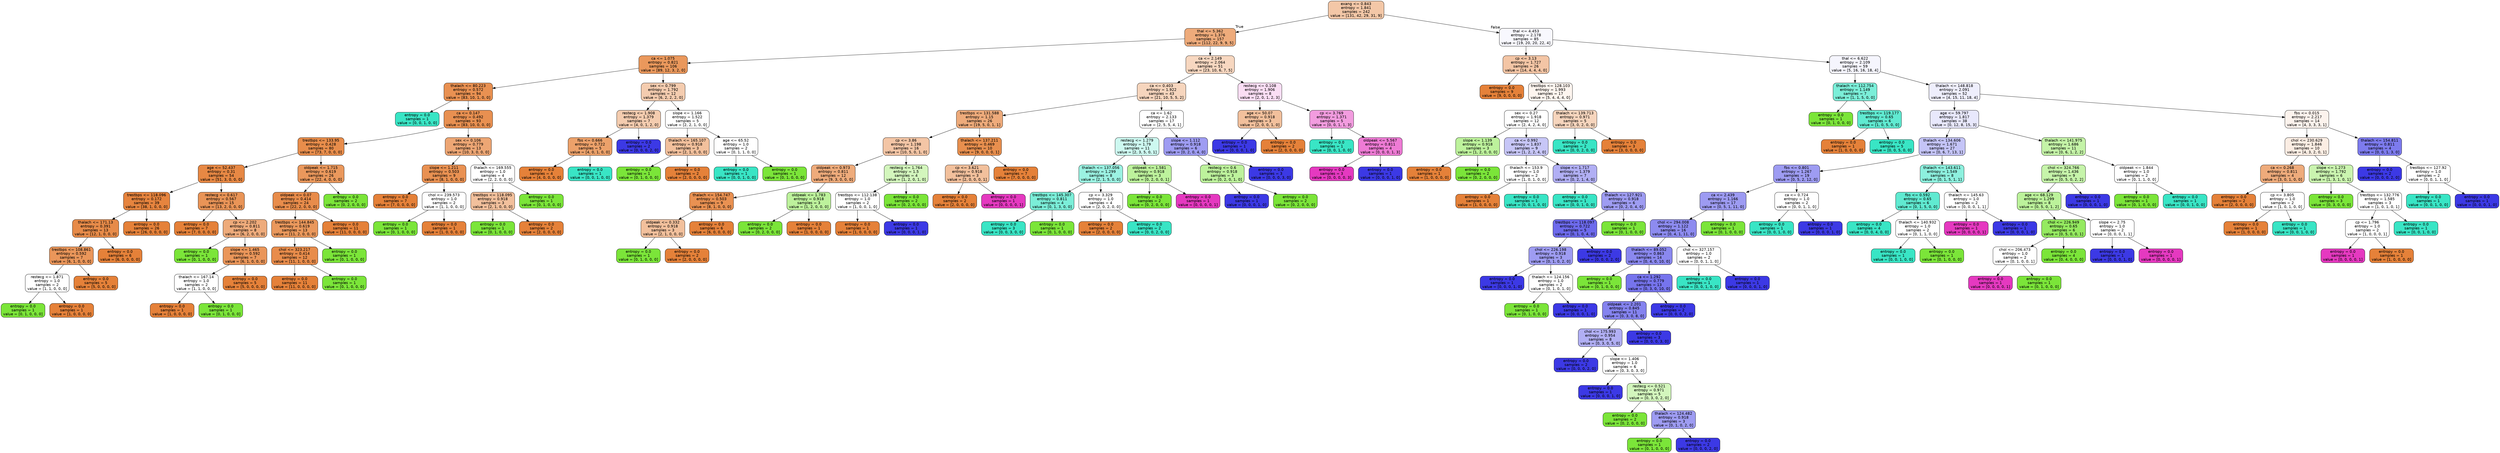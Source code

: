 digraph Tree {
node [shape=box, style="filled, rounded", color="black", fontname=helvetica] ;
edge [fontname=helvetica] ;
0 [label="exang <= 0.843\nentropy = 1.841\nsamples = 242\nvalue = [131, 42, 29, 31, 9]", fillcolor="#e5813971"] ;
1 [label="thal <= 5.362\nentropy = 1.376\nsamples = 157\nvalue = [112, 22, 9, 9, 5]", fillcolor="#e58139aa"] ;
0 -> 1 [labeldistance=2.5, labelangle=45, headlabel="True"] ;
2 [label="ca <= 1.075\nentropy = 0.821\nsamples = 106\nvalue = [89, 12, 3, 2, 0]", fillcolor="#e58139d1"] ;
1 -> 2 ;
3 [label="thalach <= 80.223\nentropy = 0.572\nsamples = 94\nvalue = [83, 10, 1, 0, 0]", fillcolor="#e58139de"] ;
2 -> 3 ;
4 [label="entropy = 0.0\nsamples = 1\nvalue = [0, 0, 1, 0, 0]", fillcolor="#39e5c5ff"] ;
3 -> 4 ;
5 [label="ca <= 0.147\nentropy = 0.492\nsamples = 93\nvalue = [83, 10, 0, 0, 0]", fillcolor="#e58139e0"] ;
3 -> 5 ;
6 [label="trestbps <= 133.95\nentropy = 0.428\nsamples = 80\nvalue = [73, 7, 0, 0, 0]", fillcolor="#e58139e7"] ;
5 -> 6 ;
7 [label="age <= 52.437\nentropy = 0.31\nsamples = 54\nvalue = [51, 3, 0, 0, 0]", fillcolor="#e58139f0"] ;
6 -> 7 ;
8 [label="trestbps <= 118.096\nentropy = 0.172\nsamples = 39\nvalue = [38, 1, 0, 0, 0]", fillcolor="#e58139f8"] ;
7 -> 8 ;
9 [label="thalach <= 171.13\nentropy = 0.391\nsamples = 13\nvalue = [12, 1, 0, 0, 0]", fillcolor="#e58139ea"] ;
8 -> 9 ;
10 [label="trestbps <= 108.861\nentropy = 0.592\nsamples = 7\nvalue = [6, 1, 0, 0, 0]", fillcolor="#e58139d4"] ;
9 -> 10 ;
11 [label="restecg <= 1.871\nentropy = 1.0\nsamples = 2\nvalue = [1, 1, 0, 0, 0]", fillcolor="#e5813900"] ;
10 -> 11 ;
12 [label="entropy = 0.0\nsamples = 1\nvalue = [0, 1, 0, 0, 0]", fillcolor="#7be539ff"] ;
11 -> 12 ;
13 [label="entropy = 0.0\nsamples = 1\nvalue = [1, 0, 0, 0, 0]", fillcolor="#e58139ff"] ;
11 -> 13 ;
14 [label="entropy = 0.0\nsamples = 5\nvalue = [5, 0, 0, 0, 0]", fillcolor="#e58139ff"] ;
10 -> 14 ;
15 [label="entropy = 0.0\nsamples = 6\nvalue = [6, 0, 0, 0, 0]", fillcolor="#e58139ff"] ;
9 -> 15 ;
16 [label="entropy = 0.0\nsamples = 26\nvalue = [26, 0, 0, 0, 0]", fillcolor="#e58139ff"] ;
8 -> 16 ;
17 [label="restecg <= 0.617\nentropy = 0.567\nsamples = 15\nvalue = [13, 2, 0, 0, 0]", fillcolor="#e58139d8"] ;
7 -> 17 ;
18 [label="entropy = 0.0\nsamples = 7\nvalue = [7, 0, 0, 0, 0]", fillcolor="#e58139ff"] ;
17 -> 18 ;
19 [label="cp <= 2.202\nentropy = 0.811\nsamples = 8\nvalue = [6, 2, 0, 0, 0]", fillcolor="#e58139aa"] ;
17 -> 19 ;
20 [label="entropy = 0.0\nsamples = 1\nvalue = [0, 1, 0, 0, 0]", fillcolor="#7be539ff"] ;
19 -> 20 ;
21 [label="slope <= 1.465\nentropy = 0.592\nsamples = 7\nvalue = [6, 1, 0, 0, 0]", fillcolor="#e58139d4"] ;
19 -> 21 ;
22 [label="thalach <= 167.14\nentropy = 1.0\nsamples = 2\nvalue = [1, 1, 0, 0, 0]", fillcolor="#e5813900"] ;
21 -> 22 ;
23 [label="entropy = 0.0\nsamples = 1\nvalue = [1, 0, 0, 0, 0]", fillcolor="#e58139ff"] ;
22 -> 23 ;
24 [label="entropy = 0.0\nsamples = 1\nvalue = [0, 1, 0, 0, 0]", fillcolor="#7be539ff"] ;
22 -> 24 ;
25 [label="entropy = 0.0\nsamples = 5\nvalue = [5, 0, 0, 0, 0]", fillcolor="#e58139ff"] ;
21 -> 25 ;
26 [label="oldpeak <= 1.715\nentropy = 0.619\nsamples = 26\nvalue = [22, 4, 0, 0, 0]", fillcolor="#e58139d1"] ;
6 -> 26 ;
27 [label="oldpeak <= 0.07\nentropy = 0.414\nsamples = 24\nvalue = [22, 2, 0, 0, 0]", fillcolor="#e58139e8"] ;
26 -> 27 ;
28 [label="trestbps <= 144.845\nentropy = 0.619\nsamples = 13\nvalue = [11, 2, 0, 0, 0]", fillcolor="#e58139d1"] ;
27 -> 28 ;
29 [label="chol <= 323.217\nentropy = 0.414\nsamples = 12\nvalue = [11, 1, 0, 0, 0]", fillcolor="#e58139e8"] ;
28 -> 29 ;
30 [label="entropy = 0.0\nsamples = 11\nvalue = [11, 0, 0, 0, 0]", fillcolor="#e58139ff"] ;
29 -> 30 ;
31 [label="entropy = 0.0\nsamples = 1\nvalue = [0, 1, 0, 0, 0]", fillcolor="#7be539ff"] ;
29 -> 31 ;
32 [label="entropy = 0.0\nsamples = 1\nvalue = [0, 1, 0, 0, 0]", fillcolor="#7be539ff"] ;
28 -> 32 ;
33 [label="entropy = 0.0\nsamples = 11\nvalue = [11, 0, 0, 0, 0]", fillcolor="#e58139ff"] ;
27 -> 33 ;
34 [label="entropy = 0.0\nsamples = 2\nvalue = [0, 2, 0, 0, 0]", fillcolor="#7be539ff"] ;
26 -> 34 ;
35 [label="sex <= 0.106\nentropy = 0.779\nsamples = 13\nvalue = [10, 3, 0, 0, 0]", fillcolor="#e58139b3"] ;
5 -> 35 ;
36 [label="slope <= 1.211\nentropy = 0.503\nsamples = 9\nvalue = [8, 1, 0, 0, 0]", fillcolor="#e58139df"] ;
35 -> 36 ;
37 [label="entropy = 0.0\nsamples = 7\nvalue = [7, 0, 0, 0, 0]", fillcolor="#e58139ff"] ;
36 -> 37 ;
38 [label="chol <= 239.573\nentropy = 1.0\nsamples = 2\nvalue = [1, 1, 0, 0, 0]", fillcolor="#e5813900"] ;
36 -> 38 ;
39 [label="entropy = 0.0\nsamples = 1\nvalue = [0, 1, 0, 0, 0]", fillcolor="#7be539ff"] ;
38 -> 39 ;
40 [label="entropy = 0.0\nsamples = 1\nvalue = [1, 0, 0, 0, 0]", fillcolor="#e58139ff"] ;
38 -> 40 ;
41 [label="thalach <= 169.555\nentropy = 1.0\nsamples = 4\nvalue = [2, 2, 0, 0, 0]", fillcolor="#e5813900"] ;
35 -> 41 ;
42 [label="trestbps <= 118.095\nentropy = 0.918\nsamples = 3\nvalue = [2, 1, 0, 0, 0]", fillcolor="#e581397f"] ;
41 -> 42 ;
43 [label="entropy = 0.0\nsamples = 1\nvalue = [0, 1, 0, 0, 0]", fillcolor="#7be539ff"] ;
42 -> 43 ;
44 [label="entropy = 0.0\nsamples = 2\nvalue = [2, 0, 0, 0, 0]", fillcolor="#e58139ff"] ;
42 -> 44 ;
45 [label="entropy = 0.0\nsamples = 1\nvalue = [0, 1, 0, 0, 0]", fillcolor="#7be539ff"] ;
41 -> 45 ;
46 [label="sex <= 0.799\nentropy = 1.792\nsamples = 12\nvalue = [6, 2, 2, 2, 0]", fillcolor="#e5813966"] ;
2 -> 46 ;
47 [label="restecg <= 1.908\nentropy = 1.379\nsamples = 7\nvalue = [4, 0, 1, 2, 0]", fillcolor="#e5813966"] ;
46 -> 47 ;
48 [label="fbs <= 0.666\nentropy = 0.722\nsamples = 5\nvalue = [4, 0, 1, 0, 0]", fillcolor="#e58139bf"] ;
47 -> 48 ;
49 [label="entropy = 0.0\nsamples = 4\nvalue = [4, 0, 0, 0, 0]", fillcolor="#e58139ff"] ;
48 -> 49 ;
50 [label="entropy = 0.0\nsamples = 1\nvalue = [0, 0, 1, 0, 0]", fillcolor="#39e5c5ff"] ;
48 -> 50 ;
51 [label="entropy = 0.0\nsamples = 2\nvalue = [0, 0, 0, 2, 0]", fillcolor="#3c39e5ff"] ;
47 -> 51 ;
52 [label="slope <= 1.166\nentropy = 1.522\nsamples = 5\nvalue = [2, 2, 1, 0, 0]", fillcolor="#e5813900"] ;
46 -> 52 ;
53 [label="thalach <= 165.107\nentropy = 0.918\nsamples = 3\nvalue = [2, 1, 0, 0, 0]", fillcolor="#e581397f"] ;
52 -> 53 ;
54 [label="entropy = 0.0\nsamples = 1\nvalue = [0, 1, 0, 0, 0]", fillcolor="#7be539ff"] ;
53 -> 54 ;
55 [label="entropy = 0.0\nsamples = 2\nvalue = [2, 0, 0, 0, 0]", fillcolor="#e58139ff"] ;
53 -> 55 ;
56 [label="age <= 65.52\nentropy = 1.0\nsamples = 2\nvalue = [0, 1, 1, 0, 0]", fillcolor="#7be53900"] ;
52 -> 56 ;
57 [label="entropy = 0.0\nsamples = 1\nvalue = [0, 0, 1, 0, 0]", fillcolor="#39e5c5ff"] ;
56 -> 57 ;
58 [label="entropy = 0.0\nsamples = 1\nvalue = [0, 1, 0, 0, 0]", fillcolor="#7be539ff"] ;
56 -> 58 ;
59 [label="ca <= 2.149\nentropy = 2.064\nsamples = 51\nvalue = [23, 10, 6, 7, 5]", fillcolor="#e5813951"] ;
1 -> 59 ;
60 [label="ca <= 0.403\nentropy = 1.922\nsamples = 43\nvalue = [21, 10, 5, 5, 2]", fillcolor="#e5813955"] ;
59 -> 60 ;
61 [label="trestbps <= 131.588\nentropy = 1.15\nsamples = 26\nvalue = [19, 5, 0, 1, 1]", fillcolor="#e58139aa"] ;
60 -> 61 ;
62 [label="cp <= 3.86\nentropy = 1.198\nsamples = 16\nvalue = [10, 5, 0, 1, 0]", fillcolor="#e5813974"] ;
61 -> 62 ;
63 [label="oldpeak <= 0.973\nentropy = 0.811\nsamples = 12\nvalue = [9, 3, 0, 0, 0]", fillcolor="#e58139aa"] ;
62 -> 63 ;
64 [label="thalach <= 154.747\nentropy = 0.503\nsamples = 9\nvalue = [8, 1, 0, 0, 0]", fillcolor="#e58139df"] ;
63 -> 64 ;
65 [label="oldpeak <= 0.332\nentropy = 0.918\nsamples = 3\nvalue = [2, 1, 0, 0, 0]", fillcolor="#e581397f"] ;
64 -> 65 ;
66 [label="entropy = 0.0\nsamples = 1\nvalue = [0, 1, 0, 0, 0]", fillcolor="#7be539ff"] ;
65 -> 66 ;
67 [label="entropy = 0.0\nsamples = 2\nvalue = [2, 0, 0, 0, 0]", fillcolor="#e58139ff"] ;
65 -> 67 ;
68 [label="entropy = 0.0\nsamples = 6\nvalue = [6, 0, 0, 0, 0]", fillcolor="#e58139ff"] ;
64 -> 68 ;
69 [label="oldpeak <= 1.783\nentropy = 0.918\nsamples = 3\nvalue = [1, 2, 0, 0, 0]", fillcolor="#7be5397f"] ;
63 -> 69 ;
70 [label="entropy = 0.0\nsamples = 2\nvalue = [0, 2, 0, 0, 0]", fillcolor="#7be539ff"] ;
69 -> 70 ;
71 [label="entropy = 0.0\nsamples = 1\nvalue = [1, 0, 0, 0, 0]", fillcolor="#e58139ff"] ;
69 -> 71 ;
72 [label="restecg <= 1.764\nentropy = 1.5\nsamples = 4\nvalue = [1, 2, 0, 1, 0]", fillcolor="#7be53955"] ;
62 -> 72 ;
73 [label="trestbps <= 112.138\nentropy = 1.0\nsamples = 2\nvalue = [1, 0, 0, 1, 0]", fillcolor="#e5813900"] ;
72 -> 73 ;
74 [label="entropy = 0.0\nsamples = 1\nvalue = [1, 0, 0, 0, 0]", fillcolor="#e58139ff"] ;
73 -> 74 ;
75 [label="entropy = 0.0\nsamples = 1\nvalue = [0, 0, 0, 1, 0]", fillcolor="#3c39e5ff"] ;
73 -> 75 ;
76 [label="entropy = 0.0\nsamples = 2\nvalue = [0, 2, 0, 0, 0]", fillcolor="#7be539ff"] ;
72 -> 76 ;
77 [label="thalach <= 137.211\nentropy = 0.469\nsamples = 10\nvalue = [9, 0, 0, 0, 1]", fillcolor="#e58139e3"] ;
61 -> 77 ;
78 [label="cp <= 3.621\nentropy = 0.918\nsamples = 3\nvalue = [2, 0, 0, 0, 1]", fillcolor="#e581397f"] ;
77 -> 78 ;
79 [label="entropy = 0.0\nsamples = 2\nvalue = [2, 0, 0, 0, 0]", fillcolor="#e58139ff"] ;
78 -> 79 ;
80 [label="entropy = 0.0\nsamples = 1\nvalue = [0, 0, 0, 0, 1]", fillcolor="#e539c0ff"] ;
78 -> 80 ;
81 [label="entropy = 0.0\nsamples = 7\nvalue = [7, 0, 0, 0, 0]", fillcolor="#e58139ff"] ;
77 -> 81 ;
82 [label="ca <= 1.62\nentropy = 2.133\nsamples = 17\nvalue = [2, 5, 5, 4, 1]", fillcolor="#7be53900"] ;
60 -> 82 ;
83 [label="restecg <= 1.279\nentropy = 1.79\nsamples = 11\nvalue = [2, 3, 5, 0, 1]", fillcolor="#39e5c540"] ;
82 -> 83 ;
84 [label="thalach <= 137.056\nentropy = 1.299\nsamples = 8\nvalue = [2, 1, 5, 0, 0]", fillcolor="#39e5c580"] ;
83 -> 84 ;
85 [label="trestbps <= 145.307\nentropy = 0.811\nsamples = 4\nvalue = [0, 1, 3, 0, 0]", fillcolor="#39e5c5aa"] ;
84 -> 85 ;
86 [label="entropy = 0.0\nsamples = 3\nvalue = [0, 0, 3, 0, 0]", fillcolor="#39e5c5ff"] ;
85 -> 86 ;
87 [label="entropy = 0.0\nsamples = 1\nvalue = [0, 1, 0, 0, 0]", fillcolor="#7be539ff"] ;
85 -> 87 ;
88 [label="cp <= 3.329\nentropy = 1.0\nsamples = 4\nvalue = [2, 0, 2, 0, 0]", fillcolor="#e5813900"] ;
84 -> 88 ;
89 [label="entropy = 0.0\nsamples = 2\nvalue = [2, 0, 0, 0, 0]", fillcolor="#e58139ff"] ;
88 -> 89 ;
90 [label="entropy = 0.0\nsamples = 2\nvalue = [0, 0, 2, 0, 0]", fillcolor="#39e5c5ff"] ;
88 -> 90 ;
91 [label="oldpeak <= 1.581\nentropy = 0.918\nsamples = 3\nvalue = [0, 2, 0, 0, 1]", fillcolor="#7be5397f"] ;
83 -> 91 ;
92 [label="entropy = 0.0\nsamples = 2\nvalue = [0, 2, 0, 0, 0]", fillcolor="#7be539ff"] ;
91 -> 92 ;
93 [label="entropy = 0.0\nsamples = 1\nvalue = [0, 0, 0, 0, 1]", fillcolor="#e539c0ff"] ;
91 -> 93 ;
94 [label="slope <= 1.112\nentropy = 0.918\nsamples = 6\nvalue = [0, 2, 0, 4, 0]", fillcolor="#3c39e57f"] ;
82 -> 94 ;
95 [label="restecg <= 0.6\nentropy = 0.918\nsamples = 3\nvalue = [0, 2, 0, 1, 0]", fillcolor="#7be5397f"] ;
94 -> 95 ;
96 [label="entropy = 0.0\nsamples = 1\nvalue = [0, 0, 0, 1, 0]", fillcolor="#3c39e5ff"] ;
95 -> 96 ;
97 [label="entropy = 0.0\nsamples = 2\nvalue = [0, 2, 0, 0, 0]", fillcolor="#7be539ff"] ;
95 -> 97 ;
98 [label="entropy = 0.0\nsamples = 3\nvalue = [0, 0, 0, 3, 0]", fillcolor="#3c39e5ff"] ;
94 -> 98 ;
99 [label="restecg <= 0.108\nentropy = 1.906\nsamples = 8\nvalue = [2, 0, 1, 2, 3]", fillcolor="#e539c02a"] ;
59 -> 99 ;
100 [label="age <= 50.07\nentropy = 0.918\nsamples = 3\nvalue = [2, 0, 0, 1, 0]", fillcolor="#e581397f"] ;
99 -> 100 ;
101 [label="entropy = 0.0\nsamples = 1\nvalue = [0, 0, 0, 1, 0]", fillcolor="#3c39e5ff"] ;
100 -> 101 ;
102 [label="entropy = 0.0\nsamples = 2\nvalue = [2, 0, 0, 0, 0]", fillcolor="#e58139ff"] ;
100 -> 102 ;
103 [label="cp <= 3.769\nentropy = 1.371\nsamples = 5\nvalue = [0, 0, 1, 1, 3]", fillcolor="#e539c07f"] ;
99 -> 103 ;
104 [label="entropy = 0.0\nsamples = 1\nvalue = [0, 0, 1, 0, 0]", fillcolor="#39e5c5ff"] ;
103 -> 104 ;
105 [label="oldpeak <= 5.567\nentropy = 0.811\nsamples = 4\nvalue = [0, 0, 0, 1, 3]", fillcolor="#e539c0aa"] ;
103 -> 105 ;
106 [label="entropy = 0.0\nsamples = 3\nvalue = [0, 0, 0, 0, 3]", fillcolor="#e539c0ff"] ;
105 -> 106 ;
107 [label="entropy = 0.0\nsamples = 1\nvalue = [0, 0, 0, 1, 0]", fillcolor="#3c39e5ff"] ;
105 -> 107 ;
108 [label="thal <= 4.453\nentropy = 2.178\nsamples = 85\nvalue = [19, 20, 20, 22, 4]", fillcolor="#3c39e508"] ;
0 -> 108 [labeldistance=2.5, labelangle=-45, headlabel="False"] ;
109 [label="cp <= 3.13\nentropy = 1.727\nsamples = 26\nvalue = [14, 4, 4, 4, 0]", fillcolor="#e5813974"] ;
108 -> 109 ;
110 [label="entropy = 0.0\nsamples = 9\nvalue = [9, 0, 0, 0, 0]", fillcolor="#e58139ff"] ;
109 -> 110 ;
111 [label="trestbps <= 128.103\nentropy = 1.993\nsamples = 17\nvalue = [5, 4, 4, 4, 0]", fillcolor="#e5813914"] ;
109 -> 111 ;
112 [label="sex <= 0.27\nentropy = 1.918\nsamples = 12\nvalue = [2, 4, 2, 4, 0]", fillcolor="#7be53900"] ;
111 -> 112 ;
113 [label="slope <= 1.139\nentropy = 0.918\nsamples = 3\nvalue = [1, 2, 0, 0, 0]", fillcolor="#7be5397f"] ;
112 -> 113 ;
114 [label="entropy = 0.0\nsamples = 1\nvalue = [1, 0, 0, 0, 0]", fillcolor="#e58139ff"] ;
113 -> 114 ;
115 [label="entropy = 0.0\nsamples = 2\nvalue = [0, 2, 0, 0, 0]", fillcolor="#7be539ff"] ;
113 -> 115 ;
116 [label="ca <= 0.992\nentropy = 1.837\nsamples = 9\nvalue = [1, 2, 2, 4, 0]", fillcolor="#3c39e549"] ;
112 -> 116 ;
117 [label="thalach <= 153.9\nentropy = 1.0\nsamples = 2\nvalue = [1, 0, 1, 0, 0]", fillcolor="#e5813900"] ;
116 -> 117 ;
118 [label="entropy = 0.0\nsamples = 1\nvalue = [1, 0, 0, 0, 0]", fillcolor="#e58139ff"] ;
117 -> 118 ;
119 [label="entropy = 0.0\nsamples = 1\nvalue = [0, 0, 1, 0, 0]", fillcolor="#39e5c5ff"] ;
117 -> 119 ;
120 [label="slope <= 1.717\nentropy = 1.379\nsamples = 7\nvalue = [0, 2, 1, 4, 0]", fillcolor="#3c39e566"] ;
116 -> 120 ;
121 [label="entropy = 0.0\nsamples = 1\nvalue = [0, 0, 1, 0, 0]", fillcolor="#39e5c5ff"] ;
120 -> 121 ;
122 [label="thalach <= 127.921\nentropy = 0.918\nsamples = 6\nvalue = [0, 2, 0, 4, 0]", fillcolor="#3c39e57f"] ;
120 -> 122 ;
123 [label="trestbps <= 118.097\nentropy = 0.722\nsamples = 5\nvalue = [0, 1, 0, 4, 0]", fillcolor="#3c39e5bf"] ;
122 -> 123 ;
124 [label="chol <= 226.198\nentropy = 0.918\nsamples = 3\nvalue = [0, 1, 0, 2, 0]", fillcolor="#3c39e57f"] ;
123 -> 124 ;
125 [label="entropy = 0.0\nsamples = 1\nvalue = [0, 0, 0, 1, 0]", fillcolor="#3c39e5ff"] ;
124 -> 125 ;
126 [label="thalach <= 124.156\nentropy = 1.0\nsamples = 2\nvalue = [0, 1, 0, 1, 0]", fillcolor="#7be53900"] ;
124 -> 126 ;
127 [label="entropy = 0.0\nsamples = 1\nvalue = [0, 1, 0, 0, 0]", fillcolor="#7be539ff"] ;
126 -> 127 ;
128 [label="entropy = 0.0\nsamples = 1\nvalue = [0, 0, 0, 1, 0]", fillcolor="#3c39e5ff"] ;
126 -> 128 ;
129 [label="entropy = 0.0\nsamples = 2\nvalue = [0, 0, 0, 2, 0]", fillcolor="#3c39e5ff"] ;
123 -> 129 ;
130 [label="entropy = 0.0\nsamples = 1\nvalue = [0, 1, 0, 0, 0]", fillcolor="#7be539ff"] ;
122 -> 130 ;
131 [label="thalach <= 139.713\nentropy = 0.971\nsamples = 5\nvalue = [3, 0, 2, 0, 0]", fillcolor="#e5813955"] ;
111 -> 131 ;
132 [label="entropy = 0.0\nsamples = 2\nvalue = [0, 0, 2, 0, 0]", fillcolor="#39e5c5ff"] ;
131 -> 132 ;
133 [label="entropy = 0.0\nsamples = 3\nvalue = [3, 0, 0, 0, 0]", fillcolor="#e58139ff"] ;
131 -> 133 ;
134 [label="thal <= 6.622\nentropy = 2.109\nsamples = 59\nvalue = [5, 16, 16, 18, 4]", fillcolor="#3c39e50c"] ;
108 -> 134 ;
135 [label="thalach <= 112.754\nentropy = 1.149\nsamples = 7\nvalue = [1, 1, 5, 0, 0]", fillcolor="#39e5c5aa"] ;
134 -> 135 ;
136 [label="entropy = 0.0\nsamples = 1\nvalue = [0, 1, 0, 0, 0]", fillcolor="#7be539ff"] ;
135 -> 136 ;
137 [label="trestbps <= 119.177\nentropy = 0.65\nsamples = 6\nvalue = [1, 0, 5, 0, 0]", fillcolor="#39e5c5cc"] ;
135 -> 137 ;
138 [label="entropy = 0.0\nsamples = 1\nvalue = [1, 0, 0, 0, 0]", fillcolor="#e58139ff"] ;
137 -> 138 ;
139 [label="entropy = 0.0\nsamples = 5\nvalue = [0, 0, 5, 0, 0]", fillcolor="#39e5c5ff"] ;
137 -> 139 ;
140 [label="thalach <= 148.818\nentropy = 2.091\nsamples = 52\nvalue = [4, 15, 11, 18, 4]", fillcolor="#3c39e515"] ;
134 -> 140 ;
141 [label="age <= 59.797\nentropy = 1.817\nsamples = 38\nvalue = [0, 12, 8, 15, 3]", fillcolor="#3c39e51d"] ;
140 -> 141 ;
142 [label="thalach <= 134.606\nentropy = 1.671\nsamples = 27\nvalue = [0, 6, 7, 13, 1]", fillcolor="#3c39e54c"] ;
141 -> 142 ;
143 [label="fbs <= 0.801\nentropy = 1.267\nsamples = 19\nvalue = [0, 5, 2, 12, 0]", fillcolor="#3c39e57f"] ;
142 -> 143 ;
144 [label="ca <= 2.439\nentropy = 1.166\nsamples = 17\nvalue = [0, 5, 1, 11, 0]", fillcolor="#3c39e580"] ;
143 -> 144 ;
145 [label="chol <= 294.008\nentropy = 1.122\nsamples = 16\nvalue = [0, 4, 1, 11, 0]", fillcolor="#3c39e595"] ;
144 -> 145 ;
146 [label="thalach <= 89.052\nentropy = 0.863\nsamples = 14\nvalue = [0, 4, 0, 10, 0]", fillcolor="#3c39e599"] ;
145 -> 146 ;
147 [label="entropy = 0.0\nsamples = 1\nvalue = [0, 1, 0, 0, 0]", fillcolor="#7be539ff"] ;
146 -> 147 ;
148 [label="ca <= 1.292\nentropy = 0.779\nsamples = 13\nvalue = [0, 3, 0, 10, 0]", fillcolor="#3c39e5b3"] ;
146 -> 148 ;
149 [label="oldpeak <= 2.201\nentropy = 0.845\nsamples = 11\nvalue = [0, 3, 0, 8, 0]", fillcolor="#3c39e59f"] ;
148 -> 149 ;
150 [label="chol <= 175.993\nentropy = 0.954\nsamples = 8\nvalue = [0, 3, 0, 5, 0]", fillcolor="#3c39e566"] ;
149 -> 150 ;
151 [label="entropy = 0.0\nsamples = 2\nvalue = [0, 0, 0, 2, 0]", fillcolor="#3c39e5ff"] ;
150 -> 151 ;
152 [label="slope <= 1.406\nentropy = 1.0\nsamples = 6\nvalue = [0, 3, 0, 3, 0]", fillcolor="#7be53900"] ;
150 -> 152 ;
153 [label="entropy = 0.0\nsamples = 1\nvalue = [0, 0, 0, 1, 0]", fillcolor="#3c39e5ff"] ;
152 -> 153 ;
154 [label="restecg <= 0.521\nentropy = 0.971\nsamples = 5\nvalue = [0, 3, 0, 2, 0]", fillcolor="#7be53955"] ;
152 -> 154 ;
155 [label="entropy = 0.0\nsamples = 2\nvalue = [0, 2, 0, 0, 0]", fillcolor="#7be539ff"] ;
154 -> 155 ;
156 [label="thalach <= 124.482\nentropy = 0.918\nsamples = 3\nvalue = [0, 1, 0, 2, 0]", fillcolor="#3c39e57f"] ;
154 -> 156 ;
157 [label="entropy = 0.0\nsamples = 1\nvalue = [0, 1, 0, 0, 0]", fillcolor="#7be539ff"] ;
156 -> 157 ;
158 [label="entropy = 0.0\nsamples = 2\nvalue = [0, 0, 0, 2, 0]", fillcolor="#3c39e5ff"] ;
156 -> 158 ;
159 [label="entropy = 0.0\nsamples = 3\nvalue = [0, 0, 0, 3, 0]", fillcolor="#3c39e5ff"] ;
149 -> 159 ;
160 [label="entropy = 0.0\nsamples = 2\nvalue = [0, 0, 0, 2, 0]", fillcolor="#3c39e5ff"] ;
148 -> 160 ;
161 [label="chol <= 327.157\nentropy = 1.0\nsamples = 2\nvalue = [0, 0, 1, 1, 0]", fillcolor="#39e5c500"] ;
145 -> 161 ;
162 [label="entropy = 0.0\nsamples = 1\nvalue = [0, 0, 1, 0, 0]", fillcolor="#39e5c5ff"] ;
161 -> 162 ;
163 [label="entropy = 0.0\nsamples = 1\nvalue = [0, 0, 0, 1, 0]", fillcolor="#3c39e5ff"] ;
161 -> 163 ;
164 [label="entropy = 0.0\nsamples = 1\nvalue = [0, 1, 0, 0, 0]", fillcolor="#7be539ff"] ;
144 -> 164 ;
165 [label="ca <= 0.724\nentropy = 1.0\nsamples = 2\nvalue = [0, 0, 1, 1, 0]", fillcolor="#39e5c500"] ;
143 -> 165 ;
166 [label="entropy = 0.0\nsamples = 1\nvalue = [0, 0, 1, 0, 0]", fillcolor="#39e5c5ff"] ;
165 -> 166 ;
167 [label="entropy = 0.0\nsamples = 1\nvalue = [0, 0, 0, 1, 0]", fillcolor="#3c39e5ff"] ;
165 -> 167 ;
168 [label="thalach <= 143.611\nentropy = 1.549\nsamples = 8\nvalue = [0, 1, 5, 1, 1]", fillcolor="#39e5c592"] ;
142 -> 168 ;
169 [label="fbs <= 0.592\nentropy = 0.65\nsamples = 6\nvalue = [0, 1, 5, 0, 0]", fillcolor="#39e5c5cc"] ;
168 -> 169 ;
170 [label="entropy = 0.0\nsamples = 4\nvalue = [0, 0, 4, 0, 0]", fillcolor="#39e5c5ff"] ;
169 -> 170 ;
171 [label="thalach <= 140.932\nentropy = 1.0\nsamples = 2\nvalue = [0, 1, 1, 0, 0]", fillcolor="#7be53900"] ;
169 -> 171 ;
172 [label="entropy = 0.0\nsamples = 1\nvalue = [0, 0, 1, 0, 0]", fillcolor="#39e5c5ff"] ;
171 -> 172 ;
173 [label="entropy = 0.0\nsamples = 1\nvalue = [0, 1, 0, 0, 0]", fillcolor="#7be539ff"] ;
171 -> 173 ;
174 [label="thalach <= 145.63\nentropy = 1.0\nsamples = 2\nvalue = [0, 0, 0, 1, 1]", fillcolor="#3c39e500"] ;
168 -> 174 ;
175 [label="entropy = 0.0\nsamples = 1\nvalue = [0, 0, 0, 0, 1]", fillcolor="#e539c0ff"] ;
174 -> 175 ;
176 [label="entropy = 0.0\nsamples = 1\nvalue = [0, 0, 0, 1, 0]", fillcolor="#3c39e5ff"] ;
174 -> 176 ;
177 [label="thalach <= 141.975\nentropy = 1.686\nsamples = 11\nvalue = [0, 6, 1, 2, 2]", fillcolor="#7be53971"] ;
141 -> 177 ;
178 [label="chol <= 324.766\nentropy = 1.436\nsamples = 9\nvalue = [0, 5, 0, 2, 2]", fillcolor="#7be5396d"] ;
177 -> 178 ;
179 [label="age <= 68.129\nentropy = 1.299\nsamples = 8\nvalue = [0, 5, 0, 1, 2]", fillcolor="#7be53980"] ;
178 -> 179 ;
180 [label="chol <= 226.949\nentropy = 0.65\nsamples = 6\nvalue = [0, 5, 0, 0, 1]", fillcolor="#7be539cc"] ;
179 -> 180 ;
181 [label="chol <= 206.473\nentropy = 1.0\nsamples = 2\nvalue = [0, 1, 0, 0, 1]", fillcolor="#7be53900"] ;
180 -> 181 ;
182 [label="entropy = 0.0\nsamples = 1\nvalue = [0, 0, 0, 0, 1]", fillcolor="#e539c0ff"] ;
181 -> 182 ;
183 [label="entropy = 0.0\nsamples = 1\nvalue = [0, 1, 0, 0, 0]", fillcolor="#7be539ff"] ;
181 -> 183 ;
184 [label="entropy = 0.0\nsamples = 4\nvalue = [0, 4, 0, 0, 0]", fillcolor="#7be539ff"] ;
180 -> 184 ;
185 [label="slope <= 2.75\nentropy = 1.0\nsamples = 2\nvalue = [0, 0, 0, 1, 1]", fillcolor="#3c39e500"] ;
179 -> 185 ;
186 [label="entropy = 0.0\nsamples = 1\nvalue = [0, 0, 0, 1, 0]", fillcolor="#3c39e5ff"] ;
185 -> 186 ;
187 [label="entropy = 0.0\nsamples = 1\nvalue = [0, 0, 0, 0, 1]", fillcolor="#e539c0ff"] ;
185 -> 187 ;
188 [label="entropy = 0.0\nsamples = 1\nvalue = [0, 0, 0, 1, 0]", fillcolor="#3c39e5ff"] ;
178 -> 188 ;
189 [label="oldpeak <= 1.844\nentropy = 1.0\nsamples = 2\nvalue = [0, 1, 1, 0, 0]", fillcolor="#7be53900"] ;
177 -> 189 ;
190 [label="entropy = 0.0\nsamples = 1\nvalue = [0, 1, 0, 0, 0]", fillcolor="#7be539ff"] ;
189 -> 190 ;
191 [label="entropy = 0.0\nsamples = 1\nvalue = [0, 0, 1, 0, 0]", fillcolor="#39e5c5ff"] ;
189 -> 191 ;
192 [label="fbs <= 0.015\nentropy = 2.217\nsamples = 14\nvalue = [4, 3, 3, 3, 1]", fillcolor="#e5813917"] ;
140 -> 192 ;
193 [label="chol <= 230.629\nentropy = 1.846\nsamples = 10\nvalue = [4, 3, 2, 0, 1]", fillcolor="#e5813924"] ;
192 -> 193 ;
194 [label="ca <= 0.268\nentropy = 0.811\nsamples = 4\nvalue = [3, 0, 1, 0, 0]", fillcolor="#e58139aa"] ;
193 -> 194 ;
195 [label="entropy = 0.0\nsamples = 2\nvalue = [2, 0, 0, 0, 0]", fillcolor="#e58139ff"] ;
194 -> 195 ;
196 [label="cp <= 3.805\nentropy = 1.0\nsamples = 2\nvalue = [1, 0, 1, 0, 0]", fillcolor="#e5813900"] ;
194 -> 196 ;
197 [label="entropy = 0.0\nsamples = 1\nvalue = [1, 0, 0, 0, 0]", fillcolor="#e58139ff"] ;
196 -> 197 ;
198 [label="entropy = 0.0\nsamples = 1\nvalue = [0, 0, 1, 0, 0]", fillcolor="#39e5c5ff"] ;
196 -> 198 ;
199 [label="slope <= 1.273\nentropy = 1.792\nsamples = 6\nvalue = [1, 3, 1, 0, 1]", fillcolor="#7be53966"] ;
193 -> 199 ;
200 [label="entropy = 0.0\nsamples = 3\nvalue = [0, 3, 0, 0, 0]", fillcolor="#7be539ff"] ;
199 -> 200 ;
201 [label="trestbps <= 132.776\nentropy = 1.585\nsamples = 3\nvalue = [1, 0, 1, 0, 1]", fillcolor="#e5813900"] ;
199 -> 201 ;
202 [label="cp <= 1.796\nentropy = 1.0\nsamples = 2\nvalue = [1, 0, 0, 0, 1]", fillcolor="#e5813900"] ;
201 -> 202 ;
203 [label="entropy = 0.0\nsamples = 1\nvalue = [0, 0, 0, 0, 1]", fillcolor="#e539c0ff"] ;
202 -> 203 ;
204 [label="entropy = 0.0\nsamples = 1\nvalue = [1, 0, 0, 0, 0]", fillcolor="#e58139ff"] ;
202 -> 204 ;
205 [label="entropy = 0.0\nsamples = 1\nvalue = [0, 0, 1, 0, 0]", fillcolor="#39e5c5ff"] ;
201 -> 205 ;
206 [label="thalach <= 154.811\nentropy = 0.811\nsamples = 4\nvalue = [0, 0, 1, 3, 0]", fillcolor="#3c39e5aa"] ;
192 -> 206 ;
207 [label="entropy = 0.0\nsamples = 2\nvalue = [0, 0, 0, 2, 0]", fillcolor="#3c39e5ff"] ;
206 -> 207 ;
208 [label="trestbps <= 127.92\nentropy = 1.0\nsamples = 2\nvalue = [0, 0, 1, 1, 0]", fillcolor="#39e5c500"] ;
206 -> 208 ;
209 [label="entropy = 0.0\nsamples = 1\nvalue = [0, 0, 1, 0, 0]", fillcolor="#39e5c5ff"] ;
208 -> 209 ;
210 [label="entropy = 0.0\nsamples = 1\nvalue = [0, 0, 0, 1, 0]", fillcolor="#3c39e5ff"] ;
208 -> 210 ;
}